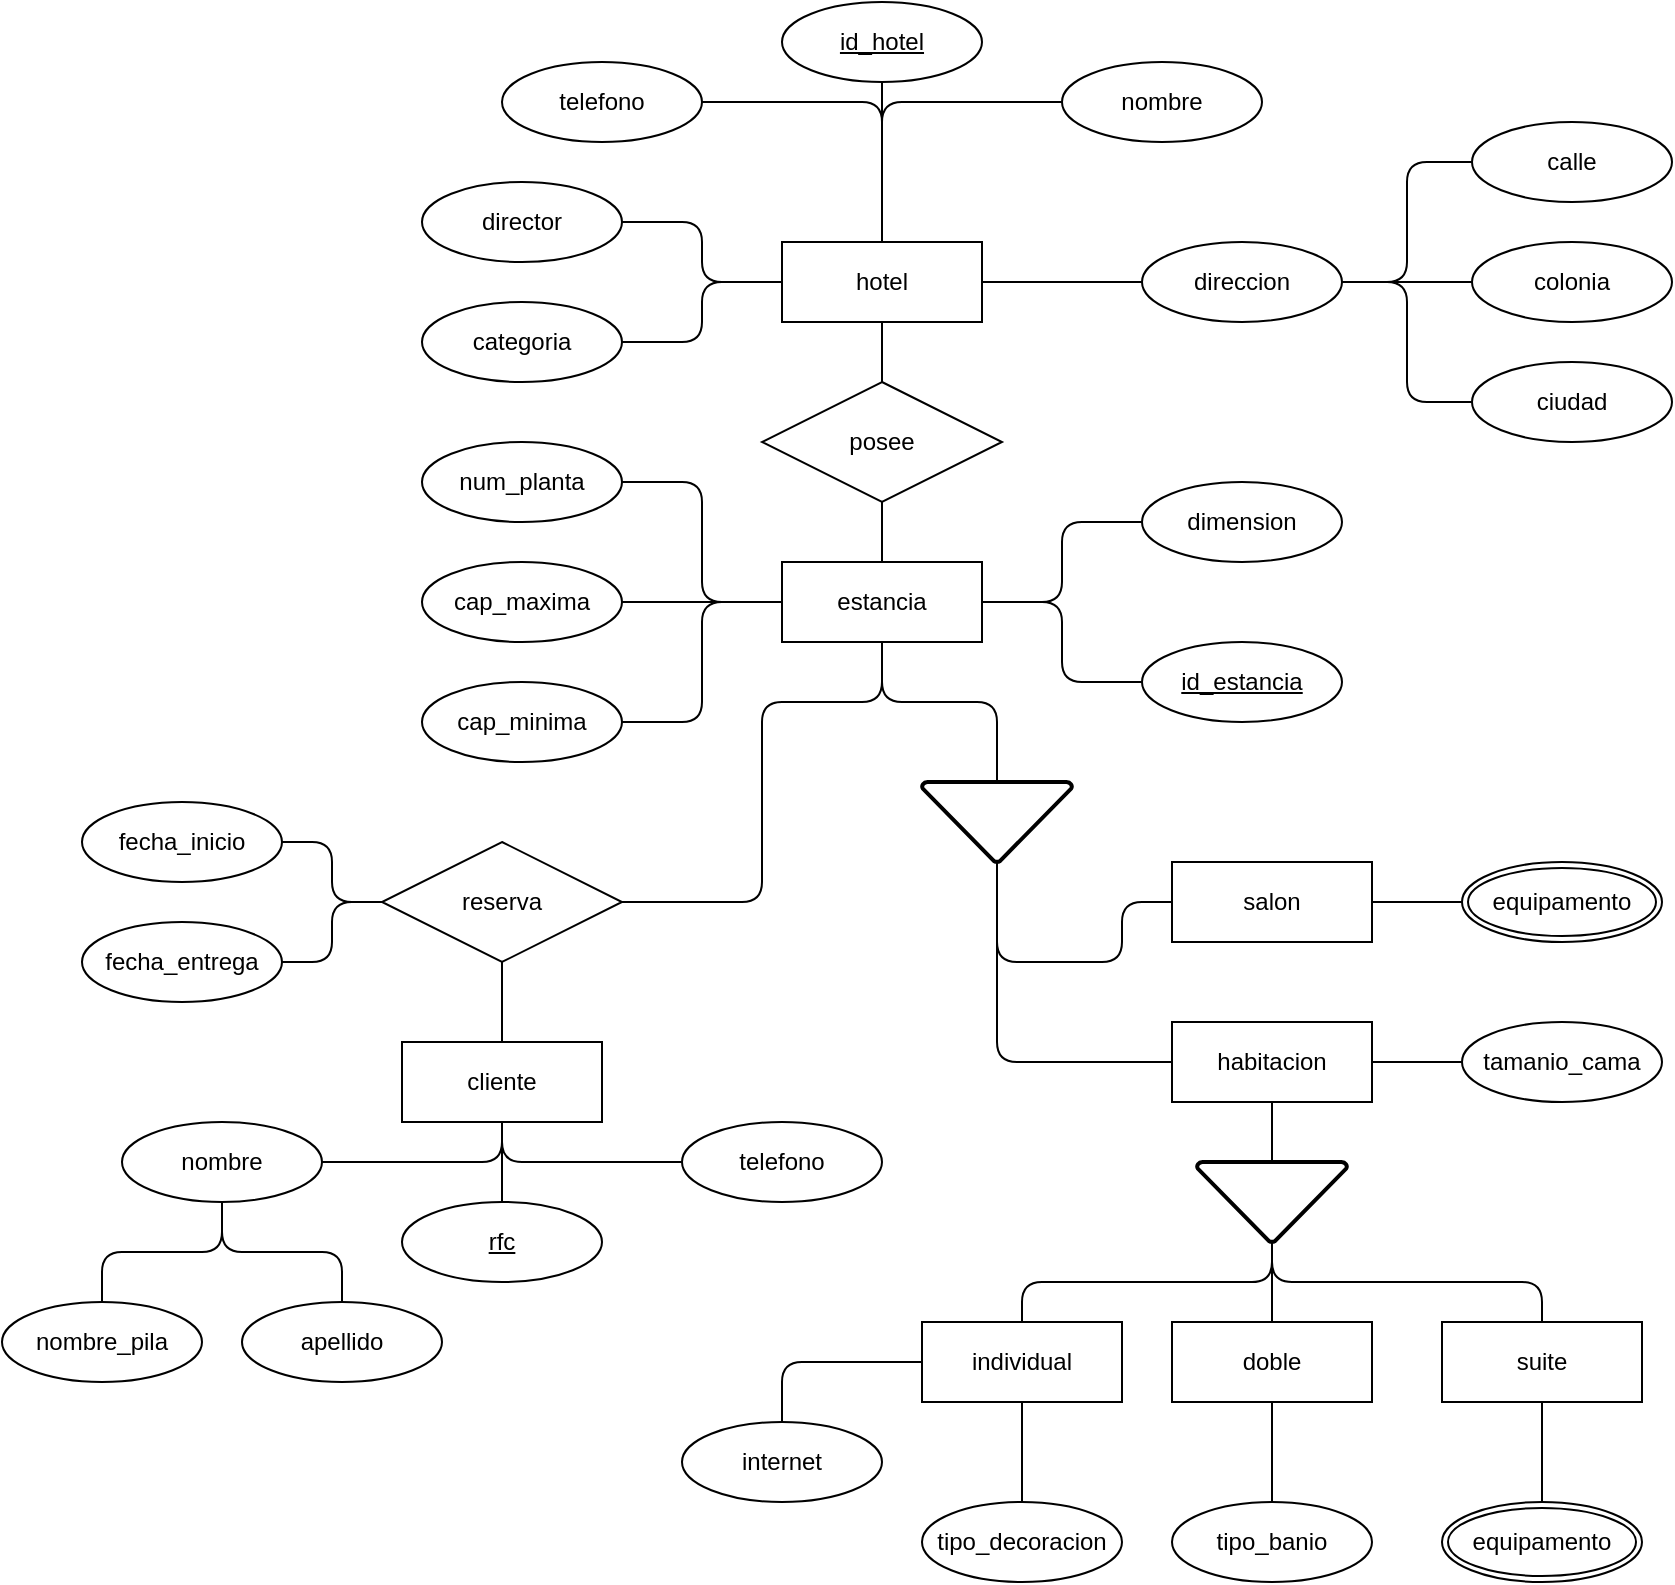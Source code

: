 <mxfile version="24.6.2" type="github">
  <diagram name="Page-1" id="NQ_Y0EgmU-5QERtnOthc">
    <mxGraphModel dx="1434" dy="789" grid="1" gridSize="10" guides="1" tooltips="1" connect="1" arrows="1" fold="1" page="1" pageScale="1" pageWidth="850" pageHeight="1100" math="0" shadow="0">
      <root>
        <mxCell id="0" />
        <mxCell id="1" parent="0" />
        <mxCell id="7jpOO8D4wHBg1UqNjOyO-11" style="edgeStyle=orthogonalEdgeStyle;rounded=1;orthogonalLoop=1;jettySize=auto;html=1;exitX=0;exitY=0.5;exitDx=0;exitDy=0;entryX=1;entryY=0.5;entryDx=0;entryDy=0;curved=0;endArrow=none;endFill=0;" edge="1" parent="1" source="7jpOO8D4wHBg1UqNjOyO-1" target="7jpOO8D4wHBg1UqNjOyO-3">
          <mxGeometry relative="1" as="geometry" />
        </mxCell>
        <mxCell id="7jpOO8D4wHBg1UqNjOyO-12" style="edgeStyle=orthogonalEdgeStyle;rounded=1;orthogonalLoop=1;jettySize=auto;html=1;exitX=0;exitY=0.5;exitDx=0;exitDy=0;entryX=1;entryY=0.5;entryDx=0;entryDy=0;endArrow=none;endFill=0;curved=0;" edge="1" parent="1" source="7jpOO8D4wHBg1UqNjOyO-1" target="7jpOO8D4wHBg1UqNjOyO-4">
          <mxGeometry relative="1" as="geometry" />
        </mxCell>
        <mxCell id="7jpOO8D4wHBg1UqNjOyO-13" style="edgeStyle=orthogonalEdgeStyle;rounded=1;orthogonalLoop=1;jettySize=auto;html=1;exitX=0.5;exitY=0;exitDx=0;exitDy=0;entryX=1;entryY=0.5;entryDx=0;entryDy=0;endArrow=none;endFill=0;curved=0;" edge="1" parent="1" source="7jpOO8D4wHBg1UqNjOyO-1" target="7jpOO8D4wHBg1UqNjOyO-7">
          <mxGeometry relative="1" as="geometry" />
        </mxCell>
        <mxCell id="7jpOO8D4wHBg1UqNjOyO-14" style="edgeStyle=orthogonalEdgeStyle;rounded=1;orthogonalLoop=1;jettySize=auto;html=1;exitX=0.5;exitY=0;exitDx=0;exitDy=0;entryX=0;entryY=0.5;entryDx=0;entryDy=0;endArrow=none;endFill=0;curved=0;" edge="1" parent="1" source="7jpOO8D4wHBg1UqNjOyO-1" target="7jpOO8D4wHBg1UqNjOyO-6">
          <mxGeometry relative="1" as="geometry" />
        </mxCell>
        <mxCell id="7jpOO8D4wHBg1UqNjOyO-15" style="edgeStyle=orthogonalEdgeStyle;rounded=1;orthogonalLoop=1;jettySize=auto;html=1;exitX=0.5;exitY=0;exitDx=0;exitDy=0;entryX=0.5;entryY=1;entryDx=0;entryDy=0;endArrow=none;endFill=0;curved=0;" edge="1" parent="1" source="7jpOO8D4wHBg1UqNjOyO-1">
          <mxGeometry relative="1" as="geometry">
            <mxPoint x="450" y="50" as="targetPoint" />
          </mxGeometry>
        </mxCell>
        <mxCell id="7jpOO8D4wHBg1UqNjOyO-16" style="edgeStyle=orthogonalEdgeStyle;rounded=1;orthogonalLoop=1;jettySize=auto;html=1;exitX=1;exitY=0.5;exitDx=0;exitDy=0;entryX=0;entryY=0.5;entryDx=0;entryDy=0;curved=0;endArrow=none;endFill=0;" edge="1" parent="1" source="7jpOO8D4wHBg1UqNjOyO-1" target="7jpOO8D4wHBg1UqNjOyO-5">
          <mxGeometry relative="1" as="geometry" />
        </mxCell>
        <mxCell id="7jpOO8D4wHBg1UqNjOyO-1" value="hotel" style="whiteSpace=wrap;html=1;align=center;" vertex="1" parent="1">
          <mxGeometry x="400" y="130" width="100" height="40" as="geometry" />
        </mxCell>
        <mxCell id="7jpOO8D4wHBg1UqNjOyO-2" value="id_hotel" style="ellipse;whiteSpace=wrap;html=1;align=center;fontStyle=4;" vertex="1" parent="1">
          <mxGeometry x="400" y="10" width="100" height="40" as="geometry" />
        </mxCell>
        <mxCell id="7jpOO8D4wHBg1UqNjOyO-3" value="categoria" style="ellipse;whiteSpace=wrap;html=1;align=center;" vertex="1" parent="1">
          <mxGeometry x="220" y="160" width="100" height="40" as="geometry" />
        </mxCell>
        <mxCell id="7jpOO8D4wHBg1UqNjOyO-4" value="director" style="ellipse;whiteSpace=wrap;html=1;align=center;" vertex="1" parent="1">
          <mxGeometry x="220" y="100" width="100" height="40" as="geometry" />
        </mxCell>
        <mxCell id="7jpOO8D4wHBg1UqNjOyO-17" style="edgeStyle=orthogonalEdgeStyle;rounded=1;orthogonalLoop=1;jettySize=auto;html=1;exitX=1;exitY=0.5;exitDx=0;exitDy=0;entryX=0;entryY=0.5;entryDx=0;entryDy=0;curved=0;endArrow=none;endFill=0;" edge="1" parent="1" source="7jpOO8D4wHBg1UqNjOyO-5" target="7jpOO8D4wHBg1UqNjOyO-10">
          <mxGeometry relative="1" as="geometry" />
        </mxCell>
        <mxCell id="7jpOO8D4wHBg1UqNjOyO-18" style="edgeStyle=orthogonalEdgeStyle;rounded=1;orthogonalLoop=1;jettySize=auto;html=1;exitX=1;exitY=0.5;exitDx=0;exitDy=0;entryX=0;entryY=0.5;entryDx=0;entryDy=0;endArrow=none;endFill=0;curved=0;" edge="1" parent="1" source="7jpOO8D4wHBg1UqNjOyO-5" target="7jpOO8D4wHBg1UqNjOyO-9">
          <mxGeometry relative="1" as="geometry" />
        </mxCell>
        <mxCell id="7jpOO8D4wHBg1UqNjOyO-19" style="edgeStyle=orthogonalEdgeStyle;rounded=1;orthogonalLoop=1;jettySize=auto;html=1;exitX=1;exitY=0.5;exitDx=0;exitDy=0;entryX=0;entryY=0.5;entryDx=0;entryDy=0;endArrow=none;endFill=0;curved=0;" edge="1" parent="1" source="7jpOO8D4wHBg1UqNjOyO-5" target="7jpOO8D4wHBg1UqNjOyO-8">
          <mxGeometry relative="1" as="geometry" />
        </mxCell>
        <mxCell id="7jpOO8D4wHBg1UqNjOyO-5" value="direccion" style="ellipse;whiteSpace=wrap;html=1;align=center;" vertex="1" parent="1">
          <mxGeometry x="580" y="130" width="100" height="40" as="geometry" />
        </mxCell>
        <mxCell id="7jpOO8D4wHBg1UqNjOyO-6" value="nombre" style="ellipse;whiteSpace=wrap;html=1;align=center;" vertex="1" parent="1">
          <mxGeometry x="540" y="40" width="100" height="40" as="geometry" />
        </mxCell>
        <mxCell id="7jpOO8D4wHBg1UqNjOyO-7" value="telefono" style="ellipse;whiteSpace=wrap;html=1;align=center;" vertex="1" parent="1">
          <mxGeometry x="260" y="40" width="100" height="40" as="geometry" />
        </mxCell>
        <mxCell id="7jpOO8D4wHBg1UqNjOyO-8" value="ciudad" style="ellipse;whiteSpace=wrap;html=1;align=center;" vertex="1" parent="1">
          <mxGeometry x="745" y="190" width="100" height="40" as="geometry" />
        </mxCell>
        <mxCell id="7jpOO8D4wHBg1UqNjOyO-9" value="colonia" style="ellipse;whiteSpace=wrap;html=1;align=center;" vertex="1" parent="1">
          <mxGeometry x="745" y="130" width="100" height="40" as="geometry" />
        </mxCell>
        <mxCell id="7jpOO8D4wHBg1UqNjOyO-10" value="calle" style="ellipse;whiteSpace=wrap;html=1;align=center;" vertex="1" parent="1">
          <mxGeometry x="745" y="70" width="100" height="40" as="geometry" />
        </mxCell>
        <mxCell id="7jpOO8D4wHBg1UqNjOyO-33" style="edgeStyle=orthogonalEdgeStyle;rounded=1;orthogonalLoop=1;jettySize=auto;html=1;exitX=1;exitY=0.5;exitDx=0;exitDy=0;entryX=0;entryY=0.5;entryDx=0;entryDy=0;curved=0;endArrow=none;endFill=0;" edge="1" parent="1" source="7jpOO8D4wHBg1UqNjOyO-20" target="7jpOO8D4wHBg1UqNjOyO-25">
          <mxGeometry relative="1" as="geometry" />
        </mxCell>
        <mxCell id="7jpOO8D4wHBg1UqNjOyO-34" style="edgeStyle=orthogonalEdgeStyle;rounded=1;orthogonalLoop=1;jettySize=auto;html=1;exitX=1;exitY=0.5;exitDx=0;exitDy=0;entryX=0;entryY=0.5;entryDx=0;entryDy=0;curved=0;endArrow=none;endFill=0;" edge="1" parent="1" source="7jpOO8D4wHBg1UqNjOyO-20" target="7jpOO8D4wHBg1UqNjOyO-24">
          <mxGeometry relative="1" as="geometry" />
        </mxCell>
        <mxCell id="7jpOO8D4wHBg1UqNjOyO-20" value="estancia" style="whiteSpace=wrap;html=1;align=center;" vertex="1" parent="1">
          <mxGeometry x="400" y="290" width="100" height="40" as="geometry" />
        </mxCell>
        <mxCell id="7jpOO8D4wHBg1UqNjOyO-22" style="edgeStyle=orthogonalEdgeStyle;rounded=1;orthogonalLoop=1;jettySize=auto;html=1;exitX=0.5;exitY=0;exitDx=0;exitDy=0;entryX=0.5;entryY=1;entryDx=0;entryDy=0;curved=0;endArrow=none;endFill=0;" edge="1" parent="1" source="7jpOO8D4wHBg1UqNjOyO-21" target="7jpOO8D4wHBg1UqNjOyO-1">
          <mxGeometry relative="1" as="geometry" />
        </mxCell>
        <mxCell id="7jpOO8D4wHBg1UqNjOyO-23" style="edgeStyle=orthogonalEdgeStyle;rounded=1;orthogonalLoop=1;jettySize=auto;html=1;exitX=0.5;exitY=1;exitDx=0;exitDy=0;entryX=0.5;entryY=0;entryDx=0;entryDy=0;endArrow=none;endFill=0;curved=0;" edge="1" parent="1" source="7jpOO8D4wHBg1UqNjOyO-21" target="7jpOO8D4wHBg1UqNjOyO-20">
          <mxGeometry relative="1" as="geometry" />
        </mxCell>
        <mxCell id="7jpOO8D4wHBg1UqNjOyO-21" value="posee" style="shape=rhombus;perimeter=rhombusPerimeter;whiteSpace=wrap;html=1;align=center;" vertex="1" parent="1">
          <mxGeometry x="390" y="200" width="120" height="60" as="geometry" />
        </mxCell>
        <mxCell id="7jpOO8D4wHBg1UqNjOyO-24" value="id_estancia" style="ellipse;whiteSpace=wrap;html=1;align=center;fontStyle=4;" vertex="1" parent="1">
          <mxGeometry x="580" y="330" width="100" height="40" as="geometry" />
        </mxCell>
        <mxCell id="7jpOO8D4wHBg1UqNjOyO-25" value="dimension" style="ellipse;whiteSpace=wrap;html=1;align=center;" vertex="1" parent="1">
          <mxGeometry x="580" y="250" width="100" height="40" as="geometry" />
        </mxCell>
        <mxCell id="7jpOO8D4wHBg1UqNjOyO-26" value="tamanio_cama" style="ellipse;whiteSpace=wrap;html=1;align=center;" vertex="1" parent="1">
          <mxGeometry x="740" y="520" width="100" height="40" as="geometry" />
        </mxCell>
        <mxCell id="7jpOO8D4wHBg1UqNjOyO-30" style="edgeStyle=orthogonalEdgeStyle;rounded=1;orthogonalLoop=1;jettySize=auto;html=1;exitX=1;exitY=0.5;exitDx=0;exitDy=0;entryX=0;entryY=0.5;entryDx=0;entryDy=0;curved=0;endArrow=none;endFill=0;" edge="1" parent="1" source="7jpOO8D4wHBg1UqNjOyO-27" target="7jpOO8D4wHBg1UqNjOyO-20">
          <mxGeometry relative="1" as="geometry" />
        </mxCell>
        <mxCell id="7jpOO8D4wHBg1UqNjOyO-27" value="num_planta" style="ellipse;whiteSpace=wrap;html=1;align=center;" vertex="1" parent="1">
          <mxGeometry x="220" y="230" width="100" height="40" as="geometry" />
        </mxCell>
        <mxCell id="7jpOO8D4wHBg1UqNjOyO-32" style="edgeStyle=orthogonalEdgeStyle;rounded=1;orthogonalLoop=1;jettySize=auto;html=1;exitX=1;exitY=0.5;exitDx=0;exitDy=0;entryX=0;entryY=0.5;entryDx=0;entryDy=0;curved=0;endArrow=none;endFill=0;" edge="1" parent="1" source="7jpOO8D4wHBg1UqNjOyO-28" target="7jpOO8D4wHBg1UqNjOyO-20">
          <mxGeometry relative="1" as="geometry" />
        </mxCell>
        <mxCell id="7jpOO8D4wHBg1UqNjOyO-28" value="cap_minima" style="ellipse;whiteSpace=wrap;html=1;align=center;" vertex="1" parent="1">
          <mxGeometry x="220" y="350" width="100" height="40" as="geometry" />
        </mxCell>
        <mxCell id="7jpOO8D4wHBg1UqNjOyO-31" style="edgeStyle=orthogonalEdgeStyle;rounded=1;orthogonalLoop=1;jettySize=auto;html=1;exitX=1;exitY=0.5;exitDx=0;exitDy=0;entryX=0;entryY=0.5;entryDx=0;entryDy=0;curved=0;endArrow=none;endFill=0;" edge="1" parent="1" source="7jpOO8D4wHBg1UqNjOyO-29" target="7jpOO8D4wHBg1UqNjOyO-20">
          <mxGeometry relative="1" as="geometry" />
        </mxCell>
        <mxCell id="7jpOO8D4wHBg1UqNjOyO-29" value="cap_maxima" style="ellipse;whiteSpace=wrap;html=1;align=center;" vertex="1" parent="1">
          <mxGeometry x="220" y="290" width="100" height="40" as="geometry" />
        </mxCell>
        <mxCell id="7jpOO8D4wHBg1UqNjOyO-51" style="edgeStyle=orthogonalEdgeStyle;rounded=1;orthogonalLoop=1;jettySize=auto;html=1;exitX=0.5;exitY=1;exitDx=0;exitDy=0;exitPerimeter=0;entryX=0;entryY=0.5;entryDx=0;entryDy=0;curved=0;endArrow=none;endFill=0;" edge="1" parent="1" source="7jpOO8D4wHBg1UqNjOyO-36" target="7jpOO8D4wHBg1UqNjOyO-38">
          <mxGeometry relative="1" as="geometry" />
        </mxCell>
        <mxCell id="7jpOO8D4wHBg1UqNjOyO-56" style="edgeStyle=orthogonalEdgeStyle;rounded=1;orthogonalLoop=1;jettySize=auto;html=1;exitX=0.5;exitY=1;exitDx=0;exitDy=0;exitPerimeter=0;entryX=0;entryY=0.5;entryDx=0;entryDy=0;curved=0;endArrow=none;endFill=0;" edge="1" parent="1" source="7jpOO8D4wHBg1UqNjOyO-36" target="7jpOO8D4wHBg1UqNjOyO-39">
          <mxGeometry relative="1" as="geometry">
            <Array as="points">
              <mxPoint x="508" y="490" />
              <mxPoint x="570" y="490" />
              <mxPoint x="570" y="460" />
            </Array>
          </mxGeometry>
        </mxCell>
        <mxCell id="7jpOO8D4wHBg1UqNjOyO-36" value="" style="strokeWidth=2;html=1;shape=mxgraph.flowchart.merge_or_storage;whiteSpace=wrap;" vertex="1" parent="1">
          <mxGeometry x="470" y="400" width="75" height="40" as="geometry" />
        </mxCell>
        <mxCell id="7jpOO8D4wHBg1UqNjOyO-37" style="edgeStyle=orthogonalEdgeStyle;rounded=1;orthogonalLoop=1;jettySize=auto;html=1;exitX=0.5;exitY=1;exitDx=0;exitDy=0;entryX=0.5;entryY=0;entryDx=0;entryDy=0;entryPerimeter=0;curved=0;endArrow=none;endFill=0;" edge="1" parent="1" source="7jpOO8D4wHBg1UqNjOyO-20" target="7jpOO8D4wHBg1UqNjOyO-36">
          <mxGeometry relative="1" as="geometry">
            <Array as="points">
              <mxPoint x="450" y="360" />
              <mxPoint x="508" y="360" />
            </Array>
          </mxGeometry>
        </mxCell>
        <mxCell id="7jpOO8D4wHBg1UqNjOyO-46" style="edgeStyle=orthogonalEdgeStyle;rounded=1;orthogonalLoop=1;jettySize=auto;html=1;exitX=1;exitY=0.5;exitDx=0;exitDy=0;entryX=0;entryY=0.5;entryDx=0;entryDy=0;curved=0;endArrow=none;endFill=0;" edge="1" parent="1" source="7jpOO8D4wHBg1UqNjOyO-38" target="7jpOO8D4wHBg1UqNjOyO-26">
          <mxGeometry relative="1" as="geometry" />
        </mxCell>
        <mxCell id="7jpOO8D4wHBg1UqNjOyO-38" value="habitacion" style="whiteSpace=wrap;html=1;align=center;" vertex="1" parent="1">
          <mxGeometry x="595" y="520" width="100" height="40" as="geometry" />
        </mxCell>
        <mxCell id="7jpOO8D4wHBg1UqNjOyO-55" style="edgeStyle=orthogonalEdgeStyle;rounded=1;orthogonalLoop=1;jettySize=auto;html=1;exitX=1;exitY=0.5;exitDx=0;exitDy=0;entryX=0;entryY=0.5;entryDx=0;entryDy=0;curved=0;endArrow=none;endFill=0;" edge="1" parent="1" source="7jpOO8D4wHBg1UqNjOyO-39" target="7jpOO8D4wHBg1UqNjOyO-44">
          <mxGeometry relative="1" as="geometry" />
        </mxCell>
        <mxCell id="7jpOO8D4wHBg1UqNjOyO-39" value="salon" style="whiteSpace=wrap;html=1;align=center;" vertex="1" parent="1">
          <mxGeometry x="595" y="440" width="100" height="40" as="geometry" />
        </mxCell>
        <mxCell id="7jpOO8D4wHBg1UqNjOyO-44" value="equipamento" style="ellipse;shape=doubleEllipse;margin=3;whiteSpace=wrap;html=1;align=center;" vertex="1" parent="1">
          <mxGeometry x="740" y="440" width="100" height="40" as="geometry" />
        </mxCell>
        <mxCell id="7jpOO8D4wHBg1UqNjOyO-58" style="edgeStyle=orthogonalEdgeStyle;rounded=1;orthogonalLoop=1;jettySize=auto;html=1;exitX=0.5;exitY=1;exitDx=0;exitDy=0;exitPerimeter=0;entryX=0.5;entryY=0;entryDx=0;entryDy=0;curved=0;endArrow=none;endFill=0;" edge="1" parent="1" source="7jpOO8D4wHBg1UqNjOyO-47" target="7jpOO8D4wHBg1UqNjOyO-48">
          <mxGeometry relative="1" as="geometry" />
        </mxCell>
        <mxCell id="7jpOO8D4wHBg1UqNjOyO-59" style="edgeStyle=orthogonalEdgeStyle;rounded=1;orthogonalLoop=1;jettySize=auto;html=1;exitX=0.5;exitY=1;exitDx=0;exitDy=0;exitPerimeter=0;entryX=0.5;entryY=0;entryDx=0;entryDy=0;curved=0;endArrow=none;endFill=0;" edge="1" parent="1" source="7jpOO8D4wHBg1UqNjOyO-47" target="7jpOO8D4wHBg1UqNjOyO-50">
          <mxGeometry relative="1" as="geometry" />
        </mxCell>
        <mxCell id="7jpOO8D4wHBg1UqNjOyO-60" style="edgeStyle=orthogonalEdgeStyle;rounded=1;orthogonalLoop=1;jettySize=auto;html=1;exitX=0.5;exitY=1;exitDx=0;exitDy=0;exitPerimeter=0;entryX=0.5;entryY=0;entryDx=0;entryDy=0;endArrow=none;endFill=0;curved=0;" edge="1" parent="1" source="7jpOO8D4wHBg1UqNjOyO-47" target="7jpOO8D4wHBg1UqNjOyO-49">
          <mxGeometry relative="1" as="geometry" />
        </mxCell>
        <mxCell id="7jpOO8D4wHBg1UqNjOyO-47" value="" style="strokeWidth=2;html=1;shape=mxgraph.flowchart.merge_or_storage;whiteSpace=wrap;" vertex="1" parent="1">
          <mxGeometry x="607.5" y="590" width="75" height="40" as="geometry" />
        </mxCell>
        <mxCell id="7jpOO8D4wHBg1UqNjOyO-48" value="individual" style="whiteSpace=wrap;html=1;align=center;" vertex="1" parent="1">
          <mxGeometry x="470" y="670" width="100" height="40" as="geometry" />
        </mxCell>
        <mxCell id="7jpOO8D4wHBg1UqNjOyO-49" value="suite" style="whiteSpace=wrap;html=1;align=center;" vertex="1" parent="1">
          <mxGeometry x="730" y="670" width="100" height="40" as="geometry" />
        </mxCell>
        <mxCell id="7jpOO8D4wHBg1UqNjOyO-50" value="doble" style="whiteSpace=wrap;html=1;align=center;" vertex="1" parent="1">
          <mxGeometry x="595" y="670" width="100" height="40" as="geometry" />
        </mxCell>
        <mxCell id="7jpOO8D4wHBg1UqNjOyO-57" style="edgeStyle=orthogonalEdgeStyle;rounded=1;orthogonalLoop=1;jettySize=auto;html=1;exitX=0.5;exitY=1;exitDx=0;exitDy=0;entryX=0.5;entryY=0;entryDx=0;entryDy=0;entryPerimeter=0;curved=0;endArrow=none;endFill=0;" edge="1" parent="1" source="7jpOO8D4wHBg1UqNjOyO-38" target="7jpOO8D4wHBg1UqNjOyO-47">
          <mxGeometry relative="1" as="geometry" />
        </mxCell>
        <mxCell id="7jpOO8D4wHBg1UqNjOyO-69" style="edgeStyle=orthogonalEdgeStyle;rounded=1;orthogonalLoop=1;jettySize=auto;html=1;exitX=0.5;exitY=0;exitDx=0;exitDy=0;entryX=0.5;entryY=1;entryDx=0;entryDy=0;curved=0;endArrow=none;endFill=0;" edge="1" parent="1" source="7jpOO8D4wHBg1UqNjOyO-62" target="7jpOO8D4wHBg1UqNjOyO-49">
          <mxGeometry relative="1" as="geometry" />
        </mxCell>
        <mxCell id="7jpOO8D4wHBg1UqNjOyO-62" value="equipamento" style="ellipse;shape=doubleEllipse;margin=3;whiteSpace=wrap;html=1;align=center;" vertex="1" parent="1">
          <mxGeometry x="730" y="760" width="100" height="40" as="geometry" />
        </mxCell>
        <mxCell id="7jpOO8D4wHBg1UqNjOyO-66" style="edgeStyle=orthogonalEdgeStyle;rounded=1;orthogonalLoop=1;jettySize=auto;html=1;exitX=0.5;exitY=0;exitDx=0;exitDy=0;entryX=0;entryY=0.5;entryDx=0;entryDy=0;curved=0;endArrow=none;endFill=0;" edge="1" parent="1" source="7jpOO8D4wHBg1UqNjOyO-63" target="7jpOO8D4wHBg1UqNjOyO-48">
          <mxGeometry relative="1" as="geometry" />
        </mxCell>
        <mxCell id="7jpOO8D4wHBg1UqNjOyO-63" value="internet" style="ellipse;whiteSpace=wrap;html=1;align=center;" vertex="1" parent="1">
          <mxGeometry x="350" y="720" width="100" height="40" as="geometry" />
        </mxCell>
        <mxCell id="7jpOO8D4wHBg1UqNjOyO-67" style="edgeStyle=orthogonalEdgeStyle;rounded=1;orthogonalLoop=1;jettySize=auto;html=1;exitX=0.5;exitY=0;exitDx=0;exitDy=0;entryX=0.5;entryY=1;entryDx=0;entryDy=0;curved=0;endArrow=none;endFill=0;" edge="1" parent="1" source="7jpOO8D4wHBg1UqNjOyO-64" target="7jpOO8D4wHBg1UqNjOyO-48">
          <mxGeometry relative="1" as="geometry" />
        </mxCell>
        <mxCell id="7jpOO8D4wHBg1UqNjOyO-64" value="tipo_decoracion" style="ellipse;whiteSpace=wrap;html=1;align=center;" vertex="1" parent="1">
          <mxGeometry x="470" y="760" width="100" height="40" as="geometry" />
        </mxCell>
        <mxCell id="7jpOO8D4wHBg1UqNjOyO-68" style="edgeStyle=orthogonalEdgeStyle;rounded=1;orthogonalLoop=1;jettySize=auto;html=1;exitX=0.5;exitY=0;exitDx=0;exitDy=0;entryX=0.5;entryY=1;entryDx=0;entryDy=0;curved=0;endArrow=none;endFill=0;" edge="1" parent="1" source="7jpOO8D4wHBg1UqNjOyO-65" target="7jpOO8D4wHBg1UqNjOyO-50">
          <mxGeometry relative="1" as="geometry" />
        </mxCell>
        <mxCell id="7jpOO8D4wHBg1UqNjOyO-65" value="tipo_banio" style="ellipse;whiteSpace=wrap;html=1;align=center;" vertex="1" parent="1">
          <mxGeometry x="595" y="760" width="100" height="40" as="geometry" />
        </mxCell>
        <mxCell id="7jpOO8D4wHBg1UqNjOyO-70" value="cliente" style="whiteSpace=wrap;html=1;align=center;" vertex="1" parent="1">
          <mxGeometry x="210" y="530" width="100" height="40" as="geometry" />
        </mxCell>
        <mxCell id="7jpOO8D4wHBg1UqNjOyO-73" style="edgeStyle=orthogonalEdgeStyle;rounded=1;orthogonalLoop=1;jettySize=auto;html=1;exitX=1;exitY=0.5;exitDx=0;exitDy=0;entryX=0.5;entryY=1;entryDx=0;entryDy=0;curved=0;endArrow=none;endFill=0;" edge="1" parent="1" source="7jpOO8D4wHBg1UqNjOyO-71" target="7jpOO8D4wHBg1UqNjOyO-20">
          <mxGeometry relative="1" as="geometry">
            <Array as="points">
              <mxPoint x="390" y="460" />
              <mxPoint x="390" y="360" />
              <mxPoint x="450" y="360" />
            </Array>
          </mxGeometry>
        </mxCell>
        <mxCell id="7jpOO8D4wHBg1UqNjOyO-74" style="edgeStyle=orthogonalEdgeStyle;rounded=1;orthogonalLoop=1;jettySize=auto;html=1;exitX=0.5;exitY=1;exitDx=0;exitDy=0;entryX=0.5;entryY=0;entryDx=0;entryDy=0;curved=0;endArrow=none;endFill=0;" edge="1" parent="1" source="7jpOO8D4wHBg1UqNjOyO-71" target="7jpOO8D4wHBg1UqNjOyO-70">
          <mxGeometry relative="1" as="geometry" />
        </mxCell>
        <mxCell id="7jpOO8D4wHBg1UqNjOyO-71" value="reserva" style="shape=rhombus;perimeter=rhombusPerimeter;whiteSpace=wrap;html=1;align=center;" vertex="1" parent="1">
          <mxGeometry x="200" y="430" width="120" height="60" as="geometry" />
        </mxCell>
        <mxCell id="7jpOO8D4wHBg1UqNjOyO-78" style="edgeStyle=orthogonalEdgeStyle;rounded=1;orthogonalLoop=1;jettySize=auto;html=1;exitX=1;exitY=0.5;exitDx=0;exitDy=0;entryX=0;entryY=0.5;entryDx=0;entryDy=0;curved=0;endArrow=none;endFill=0;" edge="1" parent="1" source="7jpOO8D4wHBg1UqNjOyO-75" target="7jpOO8D4wHBg1UqNjOyO-71">
          <mxGeometry relative="1" as="geometry" />
        </mxCell>
        <mxCell id="7jpOO8D4wHBg1UqNjOyO-75" value="fecha_entrega" style="ellipse;whiteSpace=wrap;html=1;align=center;" vertex="1" parent="1">
          <mxGeometry x="50" y="470" width="100" height="40" as="geometry" />
        </mxCell>
        <mxCell id="7jpOO8D4wHBg1UqNjOyO-77" style="edgeStyle=orthogonalEdgeStyle;rounded=1;orthogonalLoop=1;jettySize=auto;html=1;exitX=1;exitY=0.5;exitDx=0;exitDy=0;entryX=0;entryY=0.5;entryDx=0;entryDy=0;curved=0;endArrow=none;endFill=0;" edge="1" parent="1" source="7jpOO8D4wHBg1UqNjOyO-76" target="7jpOO8D4wHBg1UqNjOyO-71">
          <mxGeometry relative="1" as="geometry" />
        </mxCell>
        <mxCell id="7jpOO8D4wHBg1UqNjOyO-76" value="fecha_inicio" style="ellipse;whiteSpace=wrap;html=1;align=center;" vertex="1" parent="1">
          <mxGeometry x="50" y="410" width="100" height="40" as="geometry" />
        </mxCell>
        <mxCell id="7jpOO8D4wHBg1UqNjOyO-85" style="edgeStyle=orthogonalEdgeStyle;rounded=1;orthogonalLoop=1;jettySize=auto;html=1;exitX=0.5;exitY=0;exitDx=0;exitDy=0;entryX=0.5;entryY=1;entryDx=0;entryDy=0;curved=0;endArrow=none;endFill=0;" edge="1" parent="1" source="7jpOO8D4wHBg1UqNjOyO-79" target="7jpOO8D4wHBg1UqNjOyO-70">
          <mxGeometry relative="1" as="geometry" />
        </mxCell>
        <mxCell id="7jpOO8D4wHBg1UqNjOyO-79" value="rfc" style="ellipse;whiteSpace=wrap;html=1;align=center;fontStyle=4;" vertex="1" parent="1">
          <mxGeometry x="210" y="610" width="100" height="40" as="geometry" />
        </mxCell>
        <mxCell id="7jpOO8D4wHBg1UqNjOyO-84" style="edgeStyle=orthogonalEdgeStyle;rounded=1;orthogonalLoop=1;jettySize=auto;html=1;exitX=0;exitY=0.5;exitDx=0;exitDy=0;entryX=0.5;entryY=1;entryDx=0;entryDy=0;curved=0;endArrow=none;endFill=0;" edge="1" parent="1" source="7jpOO8D4wHBg1UqNjOyO-80" target="7jpOO8D4wHBg1UqNjOyO-70">
          <mxGeometry relative="1" as="geometry" />
        </mxCell>
        <mxCell id="7jpOO8D4wHBg1UqNjOyO-80" value="telefono" style="ellipse;whiteSpace=wrap;html=1;align=center;" vertex="1" parent="1">
          <mxGeometry x="350" y="570" width="100" height="40" as="geometry" />
        </mxCell>
        <mxCell id="7jpOO8D4wHBg1UqNjOyO-82" style="edgeStyle=orthogonalEdgeStyle;rounded=1;orthogonalLoop=1;jettySize=auto;html=1;exitX=1;exitY=0.5;exitDx=0;exitDy=0;entryX=0.5;entryY=1;entryDx=0;entryDy=0;curved=0;endArrow=none;endFill=0;" edge="1" parent="1" source="7jpOO8D4wHBg1UqNjOyO-81" target="7jpOO8D4wHBg1UqNjOyO-70">
          <mxGeometry relative="1" as="geometry" />
        </mxCell>
        <mxCell id="7jpOO8D4wHBg1UqNjOyO-88" style="edgeStyle=orthogonalEdgeStyle;rounded=1;orthogonalLoop=1;jettySize=auto;html=1;exitX=0.5;exitY=1;exitDx=0;exitDy=0;entryX=0.5;entryY=0;entryDx=0;entryDy=0;curved=0;endArrow=none;endFill=0;" edge="1" parent="1" source="7jpOO8D4wHBg1UqNjOyO-81" target="7jpOO8D4wHBg1UqNjOyO-87">
          <mxGeometry relative="1" as="geometry" />
        </mxCell>
        <mxCell id="7jpOO8D4wHBg1UqNjOyO-89" style="edgeStyle=orthogonalEdgeStyle;rounded=1;orthogonalLoop=1;jettySize=auto;html=1;exitX=0.5;exitY=1;exitDx=0;exitDy=0;entryX=0.5;entryY=0;entryDx=0;entryDy=0;curved=0;endArrow=none;endFill=0;" edge="1" parent="1" source="7jpOO8D4wHBg1UqNjOyO-81" target="7jpOO8D4wHBg1UqNjOyO-86">
          <mxGeometry relative="1" as="geometry" />
        </mxCell>
        <mxCell id="7jpOO8D4wHBg1UqNjOyO-81" value="nombre" style="ellipse;whiteSpace=wrap;html=1;align=center;" vertex="1" parent="1">
          <mxGeometry x="70" y="570" width="100" height="40" as="geometry" />
        </mxCell>
        <mxCell id="7jpOO8D4wHBg1UqNjOyO-86" value="apellido" style="ellipse;whiteSpace=wrap;html=1;align=center;" vertex="1" parent="1">
          <mxGeometry x="130" y="660" width="100" height="40" as="geometry" />
        </mxCell>
        <mxCell id="7jpOO8D4wHBg1UqNjOyO-87" value="nombre_pila" style="ellipse;whiteSpace=wrap;html=1;align=center;" vertex="1" parent="1">
          <mxGeometry x="10" y="660" width="100" height="40" as="geometry" />
        </mxCell>
      </root>
    </mxGraphModel>
  </diagram>
</mxfile>
